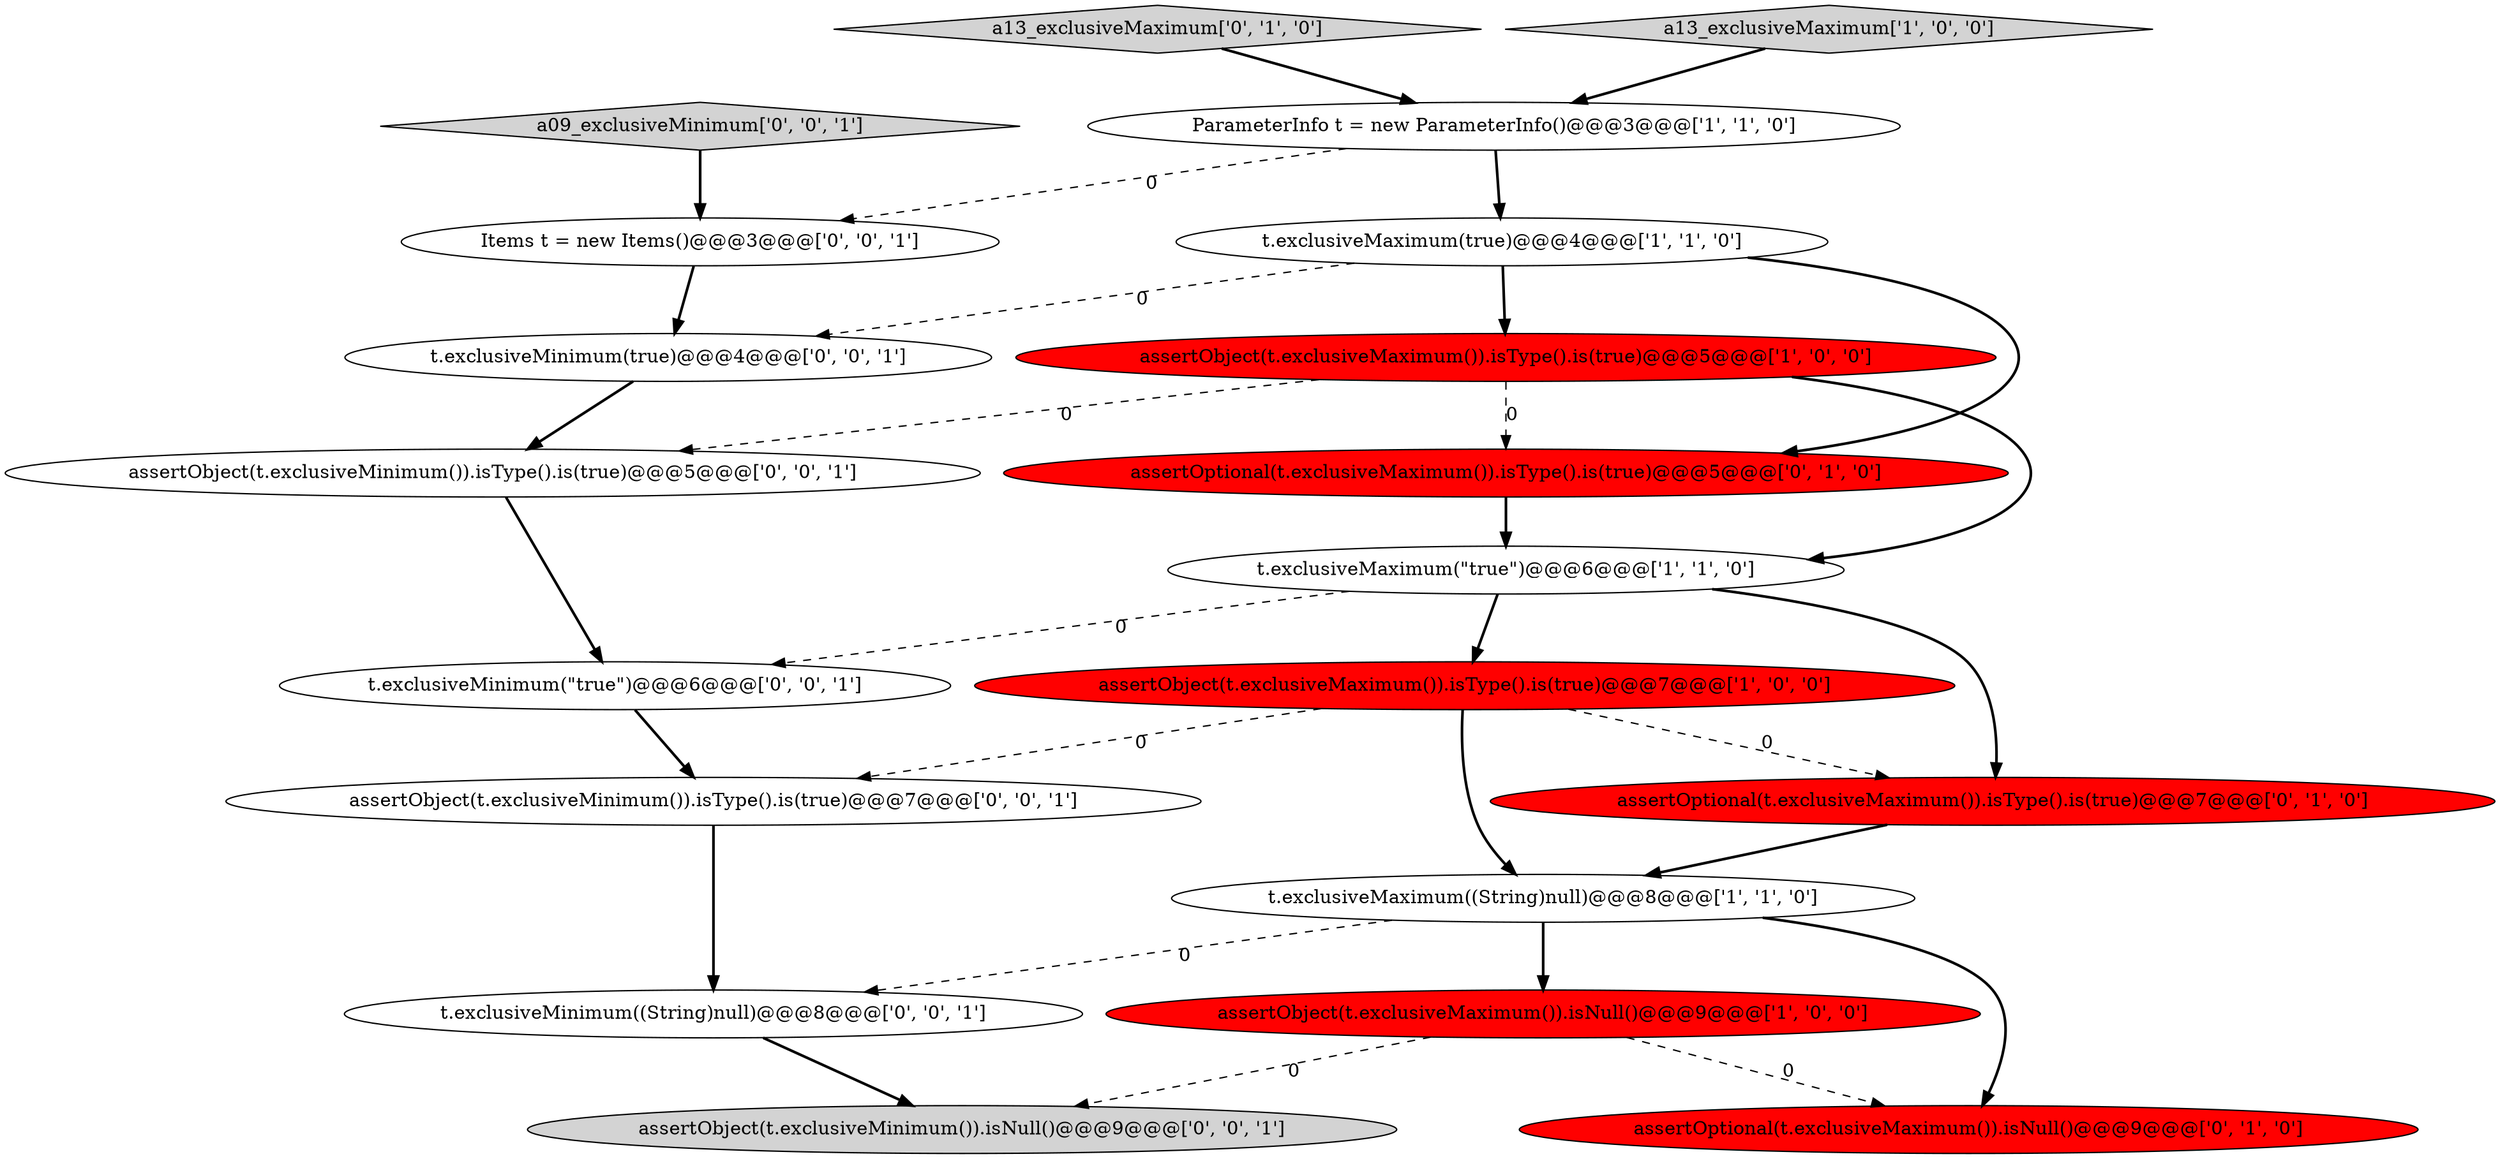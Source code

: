 digraph {
10 [style = filled, label = "a13_exclusiveMaximum['0', '1', '0']", fillcolor = lightgray, shape = diamond image = "AAA0AAABBB2BBB"];
7 [style = filled, label = "assertObject(t.exclusiveMaximum()).isNull()@@@9@@@['1', '0', '0']", fillcolor = red, shape = ellipse image = "AAA1AAABBB1BBB"];
13 [style = filled, label = "t.exclusiveMinimum((String)null)@@@8@@@['0', '0', '1']", fillcolor = white, shape = ellipse image = "AAA0AAABBB3BBB"];
2 [style = filled, label = "t.exclusiveMaximum((String)null)@@@8@@@['1', '1', '0']", fillcolor = white, shape = ellipse image = "AAA0AAABBB1BBB"];
8 [style = filled, label = "assertOptional(t.exclusiveMaximum()).isType().is(true)@@@7@@@['0', '1', '0']", fillcolor = red, shape = ellipse image = "AAA1AAABBB2BBB"];
4 [style = filled, label = "assertObject(t.exclusiveMaximum()).isType().is(true)@@@5@@@['1', '0', '0']", fillcolor = red, shape = ellipse image = "AAA1AAABBB1BBB"];
16 [style = filled, label = "a09_exclusiveMinimum['0', '0', '1']", fillcolor = lightgray, shape = diamond image = "AAA0AAABBB3BBB"];
18 [style = filled, label = "assertObject(t.exclusiveMinimum()).isType().is(true)@@@7@@@['0', '0', '1']", fillcolor = white, shape = ellipse image = "AAA0AAABBB3BBB"];
1 [style = filled, label = "t.exclusiveMaximum(\"true\")@@@6@@@['1', '1', '0']", fillcolor = white, shape = ellipse image = "AAA0AAABBB1BBB"];
5 [style = filled, label = "ParameterInfo t = new ParameterInfo()@@@3@@@['1', '1', '0']", fillcolor = white, shape = ellipse image = "AAA0AAABBB1BBB"];
12 [style = filled, label = "t.exclusiveMinimum(\"true\")@@@6@@@['0', '0', '1']", fillcolor = white, shape = ellipse image = "AAA0AAABBB3BBB"];
14 [style = filled, label = "Items t = new Items()@@@3@@@['0', '0', '1']", fillcolor = white, shape = ellipse image = "AAA0AAABBB3BBB"];
9 [style = filled, label = "assertOptional(t.exclusiveMaximum()).isNull()@@@9@@@['0', '1', '0']", fillcolor = red, shape = ellipse image = "AAA1AAABBB2BBB"];
19 [style = filled, label = "assertObject(t.exclusiveMinimum()).isType().is(true)@@@5@@@['0', '0', '1']", fillcolor = white, shape = ellipse image = "AAA0AAABBB3BBB"];
0 [style = filled, label = "t.exclusiveMaximum(true)@@@4@@@['1', '1', '0']", fillcolor = white, shape = ellipse image = "AAA0AAABBB1BBB"];
6 [style = filled, label = "assertObject(t.exclusiveMaximum()).isType().is(true)@@@7@@@['1', '0', '0']", fillcolor = red, shape = ellipse image = "AAA1AAABBB1BBB"];
15 [style = filled, label = "assertObject(t.exclusiveMinimum()).isNull()@@@9@@@['0', '0', '1']", fillcolor = lightgray, shape = ellipse image = "AAA0AAABBB3BBB"];
3 [style = filled, label = "a13_exclusiveMaximum['1', '0', '0']", fillcolor = lightgray, shape = diamond image = "AAA0AAABBB1BBB"];
17 [style = filled, label = "t.exclusiveMinimum(true)@@@4@@@['0', '0', '1']", fillcolor = white, shape = ellipse image = "AAA0AAABBB3BBB"];
11 [style = filled, label = "assertOptional(t.exclusiveMaximum()).isType().is(true)@@@5@@@['0', '1', '0']", fillcolor = red, shape = ellipse image = "AAA1AAABBB2BBB"];
6->8 [style = dashed, label="0"];
5->14 [style = dashed, label="0"];
1->8 [style = bold, label=""];
19->12 [style = bold, label=""];
11->1 [style = bold, label=""];
0->11 [style = bold, label=""];
14->17 [style = bold, label=""];
2->9 [style = bold, label=""];
0->17 [style = dashed, label="0"];
17->19 [style = bold, label=""];
6->18 [style = dashed, label="0"];
6->2 [style = bold, label=""];
1->12 [style = dashed, label="0"];
3->5 [style = bold, label=""];
1->6 [style = bold, label=""];
10->5 [style = bold, label=""];
5->0 [style = bold, label=""];
8->2 [style = bold, label=""];
0->4 [style = bold, label=""];
7->9 [style = dashed, label="0"];
2->13 [style = dashed, label="0"];
12->18 [style = bold, label=""];
18->13 [style = bold, label=""];
7->15 [style = dashed, label="0"];
16->14 [style = bold, label=""];
4->19 [style = dashed, label="0"];
4->1 [style = bold, label=""];
13->15 [style = bold, label=""];
2->7 [style = bold, label=""];
4->11 [style = dashed, label="0"];
}
